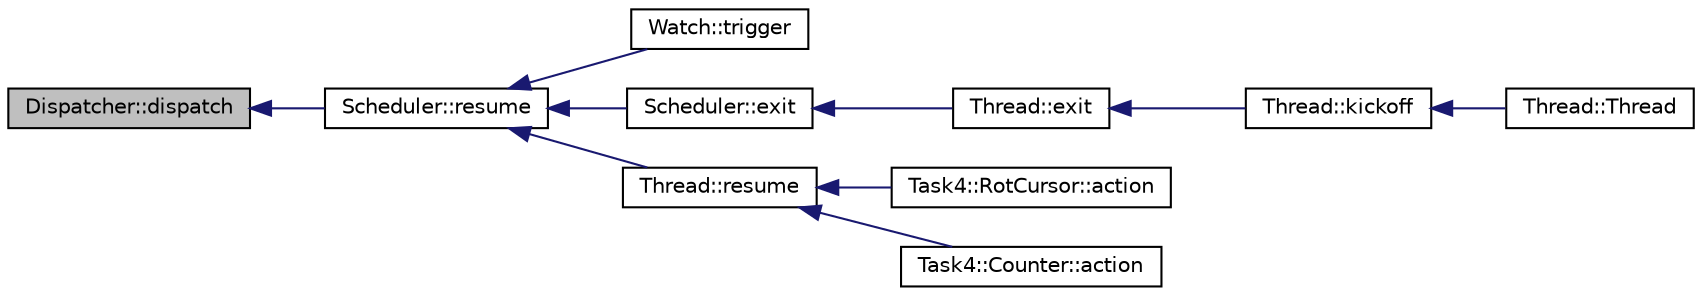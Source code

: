 digraph G
{
  bgcolor="transparent";
  edge [fontname="Helvetica",fontsize="10",labelfontname="Helvetica",labelfontsize="10"];
  node [fontname="Helvetica",fontsize="10",shape=record];
  rankdir="LR";
  Node1 [label="Dispatcher::dispatch",height=0.2,width=0.4,color="black", fillcolor="grey75", style="filled" fontcolor="black"];
  Node1 -> Node2 [dir="back",color="midnightblue",fontsize="10",style="solid",fontname="Helvetica"];
  Node2 [label="Scheduler::resume",height=0.2,width=0.4,color="black",URL="$classScheduler.html#aa4da1861292d77ea37cfa90b6ad569f3",tooltip="Use the scheduling algorithm to get the next thread and resumes with that thread."];
  Node2 -> Node3 [dir="back",color="midnightblue",fontsize="10",style="solid",fontname="Helvetica"];
  Node3 [label="Watch::trigger",height=0.2,width=0.4,color="black",URL="$classWatch.html#a405dccf51f12ca5b5c5409add9a5a09f",tooltip="Handling method of the clock interrupt."];
  Node2 -> Node4 [dir="back",color="midnightblue",fontsize="10",style="solid",fontname="Helvetica"];
  Node4 [label="Scheduler::exit",height=0.2,width=0.4,color="black",URL="$classScheduler.html#a7648753bdb11886d5d8ae560b7d0e52b",tooltip="Remove the currently active thread from the queue."];
  Node4 -> Node5 [dir="back",color="midnightblue",fontsize="10",style="solid",fontname="Helvetica"];
  Node5 [label="Thread::exit",height=0.2,width=0.4,color="black",URL="$classThread.html#a89750f9023df256c125c79048f217562",tooltip="Terminate execution of this thread."];
  Node5 -> Node6 [dir="back",color="midnightblue",fontsize="10",style="solid",fontname="Helvetica"];
  Node6 [label="Thread::kickoff",height=0.2,width=0.4,color="black",URL="$classThread.html#acbe0a6de445c1c2dbe20e8741a9ed531",tooltip="Kickoff function to initiate thread action."];
  Node6 -> Node7 [dir="back",color="midnightblue",fontsize="10",style="solid",fontname="Helvetica"];
  Node7 [label="Thread::Thread",height=0.2,width=0.4,color="black",URL="$classThread.html#a95c703fb8f2f27cb64f475a8c940864a",tooltip="Default constructor."];
  Node2 -> Node8 [dir="back",color="midnightblue",fontsize="10",style="solid",fontname="Helvetica"];
  Node8 [label="Thread::resume",height=0.2,width=0.4,color="black",URL="$classThread.html#aa686864d54ff4dd4cadf76297da472f9",tooltip="Resume execution with another ready thread."];
  Node8 -> Node9 [dir="back",color="midnightblue",fontsize="10",style="solid",fontname="Helvetica"];
  Node9 [label="Task4::RotCursor::action",height=0.2,width=0.4,color="black",URL="$classTask4_1_1RotCursor.html#a33e3fee3981896223823f4b396339f40",tooltip="start outputting the symbol"];
  Node8 -> Node10 [dir="back",color="midnightblue",fontsize="10",style="solid",fontname="Helvetica"];
  Node10 [label="Task4::Counter::action",height=0.2,width=0.4,color="black",URL="$classTask4_1_1Counter.html#a93c77e391d4d89cf0c34c47b9521d464",tooltip="start outputting and incrementing the counter value"];
}
